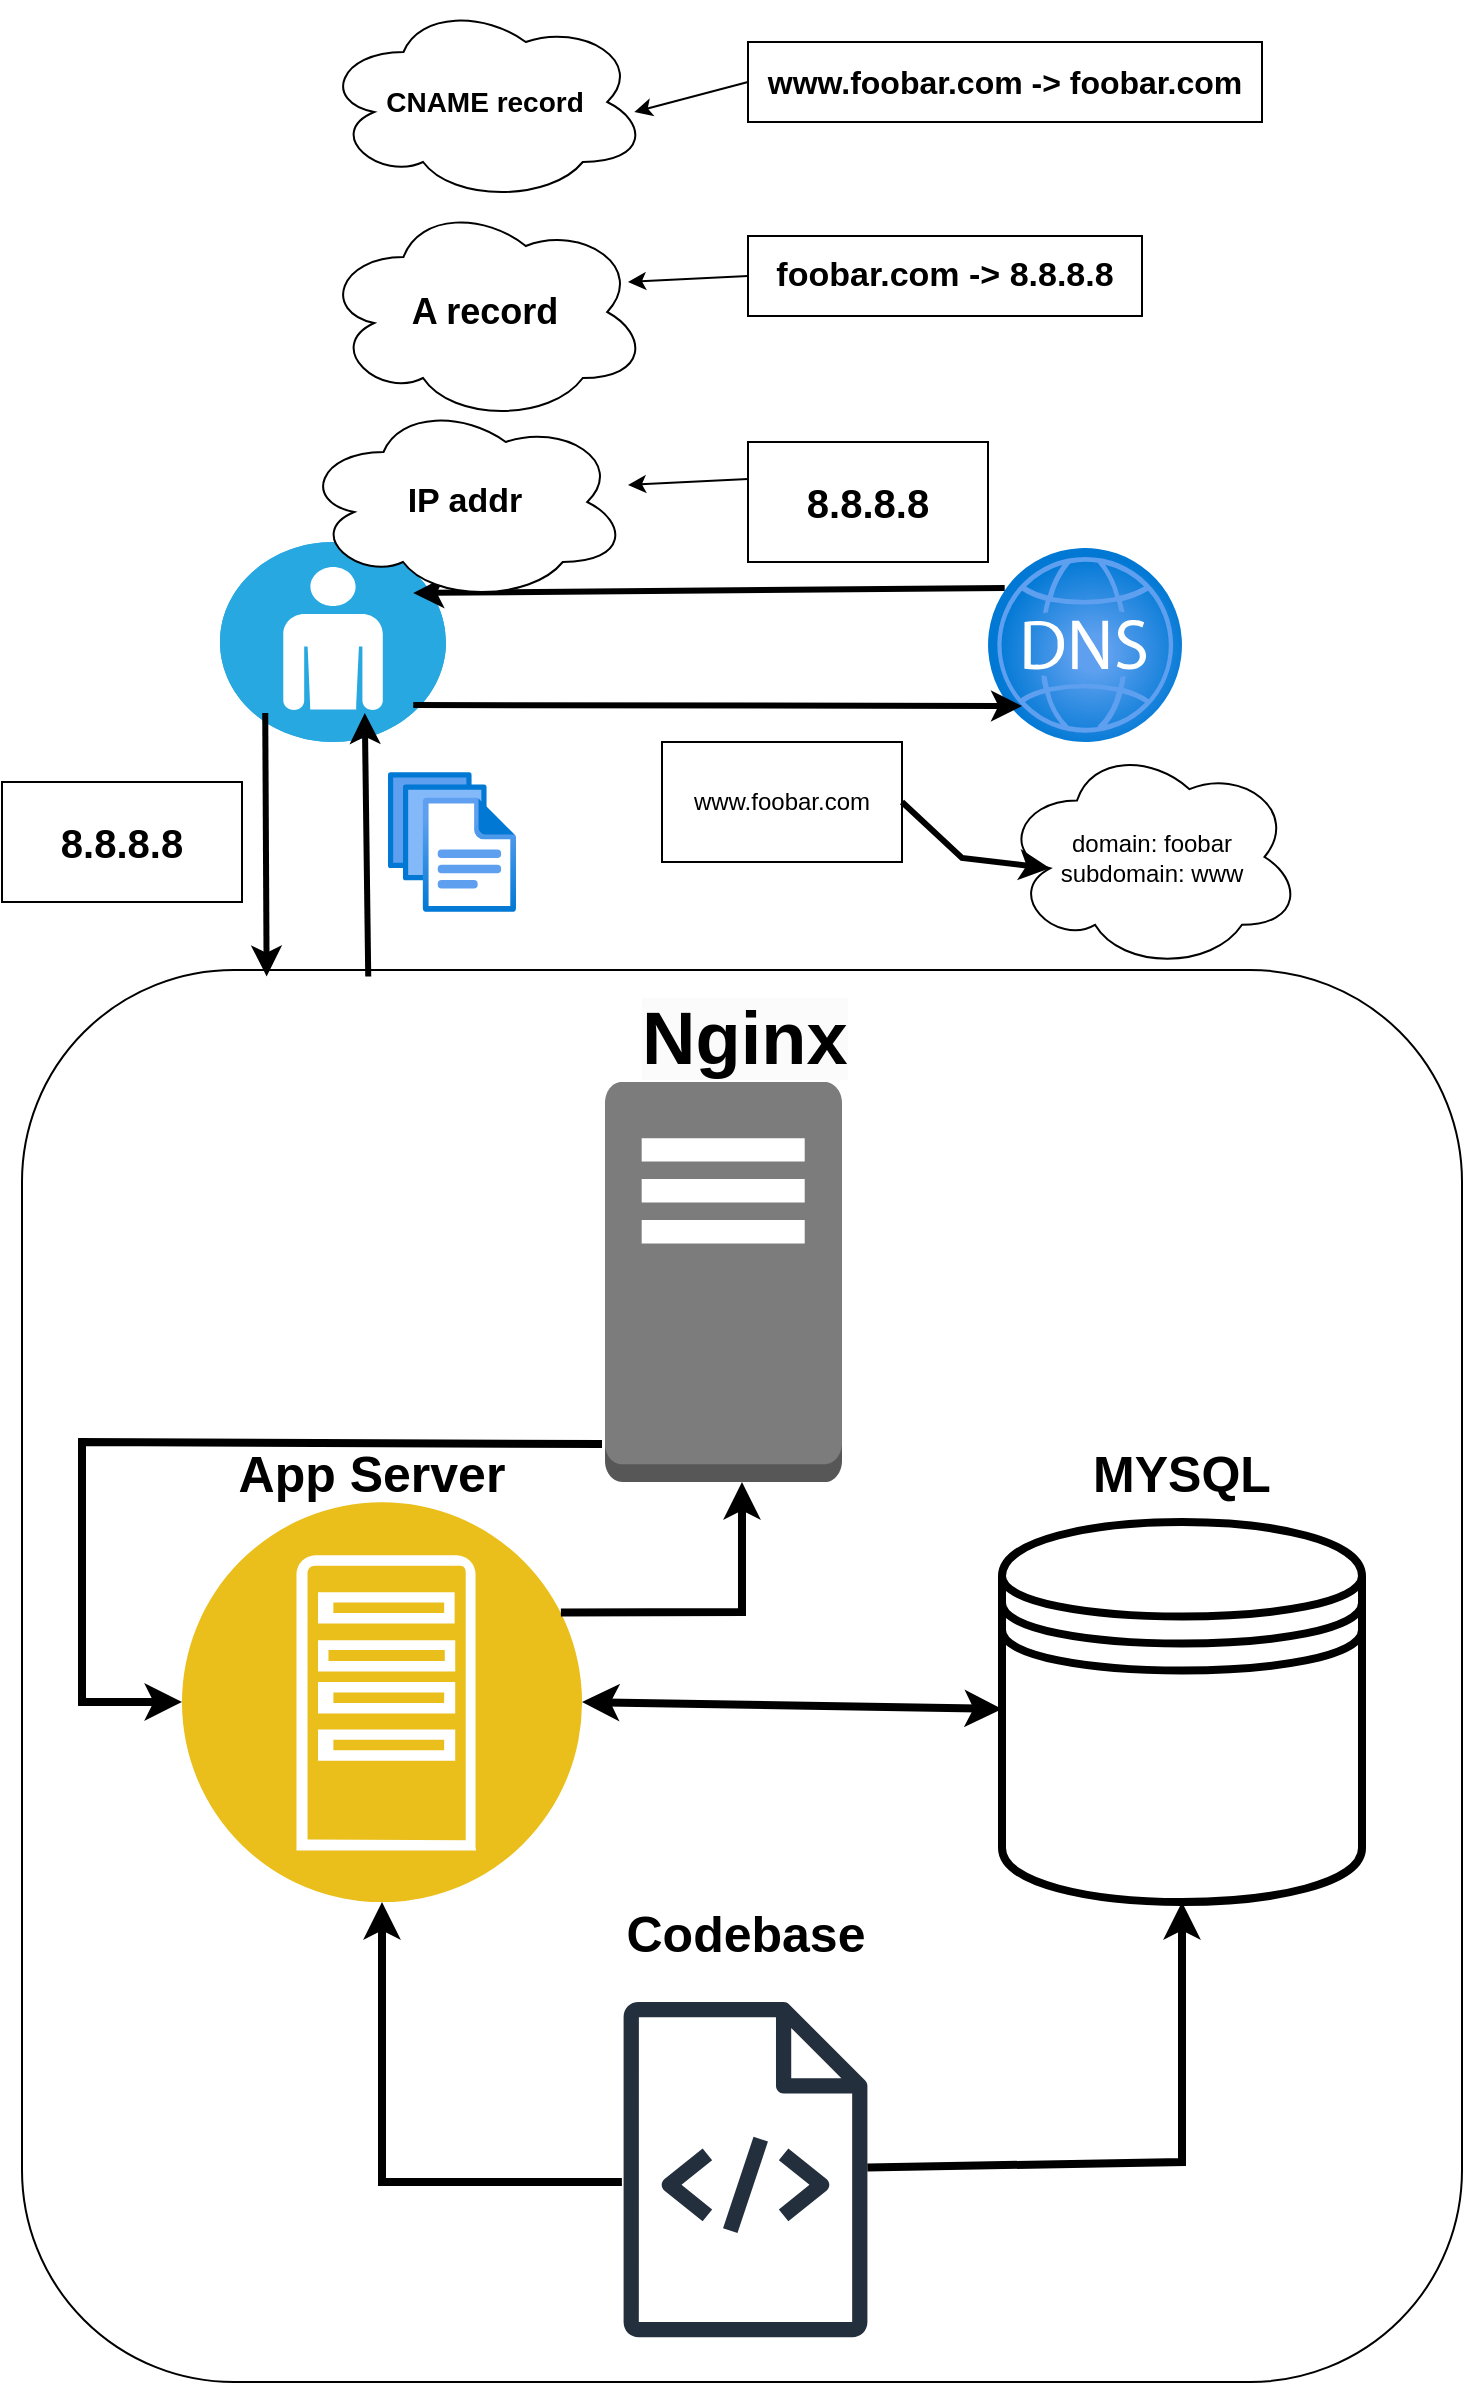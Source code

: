 <mxfile version="22.0.8" type="github">
  <diagram name="Page-1" id="htEqs-REQuab4AiIYlHN">
    <mxGraphModel dx="880" dy="1606" grid="1" gridSize="10" guides="1" tooltips="1" connect="1" arrows="1" fold="1" page="1" pageScale="1" pageWidth="850" pageHeight="1100" math="0" shadow="0">
      <root>
        <mxCell id="0" />
        <mxCell id="1" parent="0" />
        <mxCell id="JLQn26-nhzk0YnIt0MOg-1" value="" style="image;aspect=fixed;html=1;points=[];align=center;fontSize=12;image=img/lib/azure2/networking/DNS_Zones.svg;" vertex="1" parent="1">
          <mxGeometry x="563" y="263" width="97" height="97" as="geometry" />
        </mxCell>
        <mxCell id="JLQn26-nhzk0YnIt0MOg-2" value="" style="fillColor=#28A8E0;verticalLabelPosition=bottom;sketch=0;html=1;strokeColor=#ffffff;verticalAlign=top;align=center;points=[[0.145,0.145,0],[0.5,0,0],[0.855,0.145,0],[1,0.5,0],[0.855,0.855,0],[0.5,1,0],[0.145,0.855,0],[0,0.5,0]];pointerEvents=1;shape=mxgraph.cisco_safe.compositeIcon;bgIcon=ellipse;resIcon=mxgraph.cisco_safe.capability.user;" vertex="1" parent="1">
          <mxGeometry x="179" y="260" width="113" height="100" as="geometry" />
        </mxCell>
        <mxCell id="JLQn26-nhzk0YnIt0MOg-3" value="" style="endArrow=classic;html=1;rounded=0;exitX=0.855;exitY=0.145;exitDx=0;exitDy=0;exitPerimeter=0;strokeWidth=3;" edge="1" parent="1">
          <mxGeometry width="50" height="50" relative="1" as="geometry">
            <mxPoint x="275.615" y="341.5" as="sourcePoint" />
            <mxPoint x="580" y="342" as="targetPoint" />
          </mxGeometry>
        </mxCell>
        <mxCell id="JLQn26-nhzk0YnIt0MOg-4" value="" style="endArrow=classic;html=1;rounded=0;strokeWidth=3;exitX=0.086;exitY=0.825;exitDx=0;exitDy=0;exitPerimeter=0;entryX=0.855;entryY=0.855;entryDx=0;entryDy=0;entryPerimeter=0;" edge="1" parent="1">
          <mxGeometry width="50" height="50" relative="1" as="geometry">
            <mxPoint x="571.342" y="283.025" as="sourcePoint" />
            <mxPoint x="275.615" y="285.5" as="targetPoint" />
          </mxGeometry>
        </mxCell>
        <mxCell id="JLQn26-nhzk0YnIt0MOg-5" value="www.foobar.com" style="rounded=0;whiteSpace=wrap;html=1;" vertex="1" parent="1">
          <mxGeometry x="400" y="360" width="120" height="60" as="geometry" />
        </mxCell>
        <mxCell id="JLQn26-nhzk0YnIt0MOg-7" value="foobar.com -&amp;gt; 8.8.8.8" style="rounded=0;whiteSpace=wrap;html=1;fontSize=17;fontStyle=1" vertex="1" parent="1">
          <mxGeometry x="443" y="107" width="197" height="40" as="geometry" />
        </mxCell>
        <mxCell id="JLQn26-nhzk0YnIt0MOg-9" value="www.foobar.com -&amp;gt; foobar.com" style="rounded=0;whiteSpace=wrap;html=1;fontSize=16;fontStyle=1" vertex="1" parent="1">
          <mxGeometry x="443" y="10" width="257" height="40" as="geometry" />
        </mxCell>
        <mxCell id="JLQn26-nhzk0YnIt0MOg-10" value="CNAME record" style="ellipse;shape=cloud;whiteSpace=wrap;html=1;fontStyle=1;fontSize=14;" vertex="1" parent="1">
          <mxGeometry x="230" y="-10" width="163" height="100" as="geometry" />
        </mxCell>
        <mxCell id="JLQn26-nhzk0YnIt0MOg-11" value="" style="endArrow=classic;html=1;rounded=0;exitX=0;exitY=0.5;exitDx=0;exitDy=0;" edge="1" parent="1" source="JLQn26-nhzk0YnIt0MOg-7">
          <mxGeometry width="50" height="50" relative="1" as="geometry">
            <mxPoint x="623" y="260" as="sourcePoint" />
            <mxPoint x="383" y="130" as="targetPoint" />
          </mxGeometry>
        </mxCell>
        <mxCell id="JLQn26-nhzk0YnIt0MOg-12" value="" style="endArrow=classic;html=1;rounded=0;exitX=0;exitY=0.5;exitDx=0;exitDy=0;entryX=0.958;entryY=0.55;entryDx=0;entryDy=0;entryPerimeter=0;" edge="1" parent="1" source="JLQn26-nhzk0YnIt0MOg-9" target="JLQn26-nhzk0YnIt0MOg-10">
          <mxGeometry width="50" height="50" relative="1" as="geometry">
            <mxPoint x="623" y="260" as="sourcePoint" />
            <mxPoint x="673" y="210" as="targetPoint" />
          </mxGeometry>
        </mxCell>
        <mxCell id="JLQn26-nhzk0YnIt0MOg-13" value="A record" style="ellipse;shape=cloud;whiteSpace=wrap;html=1;fontSize=18;fontStyle=1" vertex="1" parent="1">
          <mxGeometry x="230" y="90" width="163" height="110" as="geometry" />
        </mxCell>
        <mxCell id="JLQn26-nhzk0YnIt0MOg-14" value="IP addr" style="ellipse;shape=cloud;whiteSpace=wrap;html=1;fontSize=17;fontStyle=1" vertex="1" parent="1">
          <mxGeometry x="220" y="190" width="163" height="100" as="geometry" />
        </mxCell>
        <mxCell id="JLQn26-nhzk0YnIt0MOg-15" value="" style="endArrow=classic;html=1;rounded=0;exitX=0;exitY=0.5;exitDx=0;exitDy=0;" edge="1" parent="1">
          <mxGeometry width="50" height="50" relative="1" as="geometry">
            <mxPoint x="443" y="228.5" as="sourcePoint" />
            <mxPoint x="383" y="231.5" as="targetPoint" />
          </mxGeometry>
        </mxCell>
        <mxCell id="JLQn26-nhzk0YnIt0MOg-16" value="domain: foobar&lt;br&gt;subdomain: www" style="ellipse;shape=cloud;whiteSpace=wrap;html=1;" vertex="1" parent="1">
          <mxGeometry x="570" y="361" width="150" height="113" as="geometry" />
        </mxCell>
        <mxCell id="JLQn26-nhzk0YnIt0MOg-18" value="" style="rounded=1;whiteSpace=wrap;html=1;" vertex="1" parent="1">
          <mxGeometry x="80" y="474" width="720" height="706" as="geometry" />
        </mxCell>
        <mxCell id="JLQn26-nhzk0YnIt0MOg-22" value="" style="endArrow=classic;html=1;rounded=0;exitX=0.421;exitY=0.005;exitDx=0;exitDy=0;exitPerimeter=0;entryX=0.145;entryY=0.855;entryDx=0;entryDy=0;entryPerimeter=0;strokeWidth=3;" edge="1" parent="1">
          <mxGeometry width="50" height="50" relative="1" as="geometry">
            <mxPoint x="253.12" y="477.23" as="sourcePoint" />
            <mxPoint x="251.385" y="345.5" as="targetPoint" />
          </mxGeometry>
        </mxCell>
        <mxCell id="JLQn26-nhzk0YnIt0MOg-23" value="" style="endArrow=classic;html=1;rounded=0;exitX=0.855;exitY=0.855;exitDx=0;exitDy=0;exitPerimeter=0;entryX=0.531;entryY=0.005;entryDx=0;entryDy=0;entryPerimeter=0;strokeWidth=3;" edge="1" parent="1">
          <mxGeometry width="50" height="50" relative="1" as="geometry">
            <mxPoint x="201.615" y="345.5" as="sourcePoint" />
            <mxPoint x="202.32" y="477.23" as="targetPoint" />
          </mxGeometry>
        </mxCell>
        <mxCell id="JLQn26-nhzk0YnIt0MOg-24" value="8.8.8.8" style="rounded=0;whiteSpace=wrap;html=1;fontStyle=1;fontSize=20;" vertex="1" parent="1">
          <mxGeometry x="70" y="380" width="120" height="60" as="geometry" />
        </mxCell>
        <mxCell id="JLQn26-nhzk0YnIt0MOg-25" value="" style="image;aspect=fixed;html=1;points=[];align=center;fontSize=12;image=img/lib/azure2/general/Files.svg;" vertex="1" parent="1">
          <mxGeometry x="263" y="375" width="64" height="70" as="geometry" />
        </mxCell>
        <mxCell id="JLQn26-nhzk0YnIt0MOg-30" value="&lt;span style=&quot;color: rgb(0, 0, 0); font-family: Helvetica; font-size: 37px; font-style: normal; font-variant-ligatures: normal; font-variant-caps: normal; letter-spacing: normal; orphans: 2; text-align: center; text-indent: 0px; text-transform: none; widows: 2; word-spacing: 0px; -webkit-text-stroke-width: 0px; background-color: rgb(251, 251, 251); text-decoration-thickness: initial; text-decoration-style: initial; text-decoration-color: initial; float: none; display: inline !important;&quot;&gt;Nginx&lt;/span&gt;" style="text;whiteSpace=wrap;html=1;fontSize=37;fontStyle=1" vertex="1" parent="1">
          <mxGeometry x="388" y="480" width="90" height="50" as="geometry" />
        </mxCell>
        <mxCell id="JLQn26-nhzk0YnIt0MOg-32" value="" style="image;aspect=fixed;perimeter=ellipsePerimeter;html=1;align=center;shadow=0;dashed=0;fontColor=#4277BB;labelBackgroundColor=default;fontSize=12;spacingTop=3;image=img/lib/ibm/applications/app_server.svg;" vertex="1" parent="1">
          <mxGeometry x="160" y="740" width="200" height="200" as="geometry" />
        </mxCell>
        <mxCell id="JLQn26-nhzk0YnIt0MOg-33" value="" style="endArrow=classic;html=1;rounded=0;entryX=0;entryY=0.5;entryDx=0;entryDy=0;strokeWidth=4;" edge="1" parent="1" target="JLQn26-nhzk0YnIt0MOg-32">
          <mxGeometry width="50" height="50" relative="1" as="geometry">
            <mxPoint x="370" y="711" as="sourcePoint" />
            <mxPoint x="500" y="700" as="targetPoint" />
            <Array as="points">
              <mxPoint x="110" y="710" />
              <mxPoint x="110" y="840" />
            </Array>
          </mxGeometry>
        </mxCell>
        <mxCell id="JLQn26-nhzk0YnIt0MOg-34" value="App Server" style="text;strokeColor=none;align=center;fillColor=none;html=1;verticalAlign=middle;whiteSpace=wrap;rounded=0;fontSize=25;fontStyle=1" vertex="1" parent="1">
          <mxGeometry x="145" y="680" width="220" height="90" as="geometry" />
        </mxCell>
        <mxCell id="JLQn26-nhzk0YnIt0MOg-36" value="" style="shape=datastore;whiteSpace=wrap;html=1;strokeWidth=4;" vertex="1" parent="1">
          <mxGeometry x="570" y="750" width="180" height="190" as="geometry" />
        </mxCell>
        <mxCell id="JLQn26-nhzk0YnIt0MOg-37" value="MYSQL" style="text;strokeColor=none;align=center;fillColor=none;html=1;verticalAlign=middle;whiteSpace=wrap;rounded=0;fontSize=25;fontStyle=1" vertex="1" parent="1">
          <mxGeometry x="550" y="680" width="220" height="90" as="geometry" />
        </mxCell>
        <mxCell id="JLQn26-nhzk0YnIt0MOg-40" value="" style="sketch=0;outlineConnect=0;fontColor=#232F3E;gradientColor=none;fillColor=#232F3D;strokeColor=none;dashed=0;verticalLabelPosition=bottom;verticalAlign=top;align=center;html=1;fontSize=12;fontStyle=0;aspect=fixed;pointerEvents=1;shape=mxgraph.aws4.source_code;" vertex="1" parent="1">
          <mxGeometry x="380.5" y="990" width="122.5" height="167.63" as="geometry" />
        </mxCell>
        <mxCell id="JLQn26-nhzk0YnIt0MOg-41" value="Codebase" style="text;strokeColor=none;align=center;fillColor=none;html=1;verticalAlign=middle;whiteSpace=wrap;rounded=0;fontSize=25;fontStyle=1" vertex="1" parent="1">
          <mxGeometry x="331.75" y="910" width="220" height="90" as="geometry" />
        </mxCell>
        <mxCell id="JLQn26-nhzk0YnIt0MOg-42" value="" style="endArrow=classic;startArrow=classic;html=1;rounded=0;exitX=1;exitY=0.5;exitDx=0;exitDy=0;strokeWidth=4;" edge="1" parent="1" source="JLQn26-nhzk0YnIt0MOg-32" target="JLQn26-nhzk0YnIt0MOg-36">
          <mxGeometry width="50" height="50" relative="1" as="geometry">
            <mxPoint x="500" y="950" as="sourcePoint" />
            <mxPoint x="550" y="900" as="targetPoint" />
          </mxGeometry>
        </mxCell>
        <mxCell id="JLQn26-nhzk0YnIt0MOg-43" value="" style="endArrow=classic;html=1;rounded=0;entryX=0.5;entryY=1;entryDx=0;entryDy=0;strokeWidth=4;" edge="1" parent="1" source="JLQn26-nhzk0YnIt0MOg-40" target="JLQn26-nhzk0YnIt0MOg-36">
          <mxGeometry width="50" height="50" relative="1" as="geometry">
            <mxPoint x="500" y="950" as="sourcePoint" />
            <mxPoint x="550" y="900" as="targetPoint" />
            <Array as="points">
              <mxPoint x="660" y="1070" />
            </Array>
          </mxGeometry>
        </mxCell>
        <mxCell id="JLQn26-nhzk0YnIt0MOg-45" value="" style="endArrow=classic;html=1;rounded=0;exitX=-0.007;exitY=0.537;exitDx=0;exitDy=0;exitPerimeter=0;entryX=0.5;entryY=1;entryDx=0;entryDy=0;strokeWidth=4;" edge="1" parent="1" source="JLQn26-nhzk0YnIt0MOg-40" target="JLQn26-nhzk0YnIt0MOg-32">
          <mxGeometry width="50" height="50" relative="1" as="geometry">
            <mxPoint x="500" y="950" as="sourcePoint" />
            <mxPoint x="550" y="900" as="targetPoint" />
            <Array as="points">
              <mxPoint x="260" y="1080" />
            </Array>
          </mxGeometry>
        </mxCell>
        <mxCell id="JLQn26-nhzk0YnIt0MOg-46" value="" style="outlineConnect=0;dashed=0;verticalLabelPosition=bottom;verticalAlign=top;align=center;html=1;shape=mxgraph.aws3.traditional_server;fillColor=#7D7C7C;gradientColor=none;" vertex="1" parent="1">
          <mxGeometry x="371.5" y="530" width="118.5" height="200" as="geometry" />
        </mxCell>
        <mxCell id="JLQn26-nhzk0YnIt0MOg-48" value="" style="endArrow=classic;html=1;rounded=0;exitX=1;exitY=0.25;exitDx=0;exitDy=0;entryX=0.578;entryY=1;entryDx=0;entryDy=0;entryPerimeter=0;strokeWidth=4;" edge="1" parent="1" source="JLQn26-nhzk0YnIt0MOg-32" target="JLQn26-nhzk0YnIt0MOg-46">
          <mxGeometry width="50" height="50" relative="1" as="geometry">
            <mxPoint x="490" y="630" as="sourcePoint" />
            <mxPoint x="540" y="580" as="targetPoint" />
            <Array as="points">
              <mxPoint x="440" y="795" />
            </Array>
          </mxGeometry>
        </mxCell>
        <mxCell id="JLQn26-nhzk0YnIt0MOg-49" value="" style="endArrow=classic;html=1;rounded=0;exitX=1;exitY=0.5;exitDx=0;exitDy=0;entryX=0.16;entryY=0.55;entryDx=0;entryDy=0;entryPerimeter=0;strokeWidth=3;" edge="1" parent="1" source="JLQn26-nhzk0YnIt0MOg-5" target="JLQn26-nhzk0YnIt0MOg-16">
          <mxGeometry width="50" height="50" relative="1" as="geometry">
            <mxPoint x="410" y="310" as="sourcePoint" />
            <mxPoint x="460" y="260" as="targetPoint" />
            <Array as="points">
              <mxPoint x="550" y="418" />
            </Array>
          </mxGeometry>
        </mxCell>
        <mxCell id="JLQn26-nhzk0YnIt0MOg-50" value="8.8.8.8" style="rounded=0;whiteSpace=wrap;html=1;fontStyle=1;fontSize=20;" vertex="1" parent="1">
          <mxGeometry x="443" y="210" width="120" height="60" as="geometry" />
        </mxCell>
      </root>
    </mxGraphModel>
  </diagram>
</mxfile>
